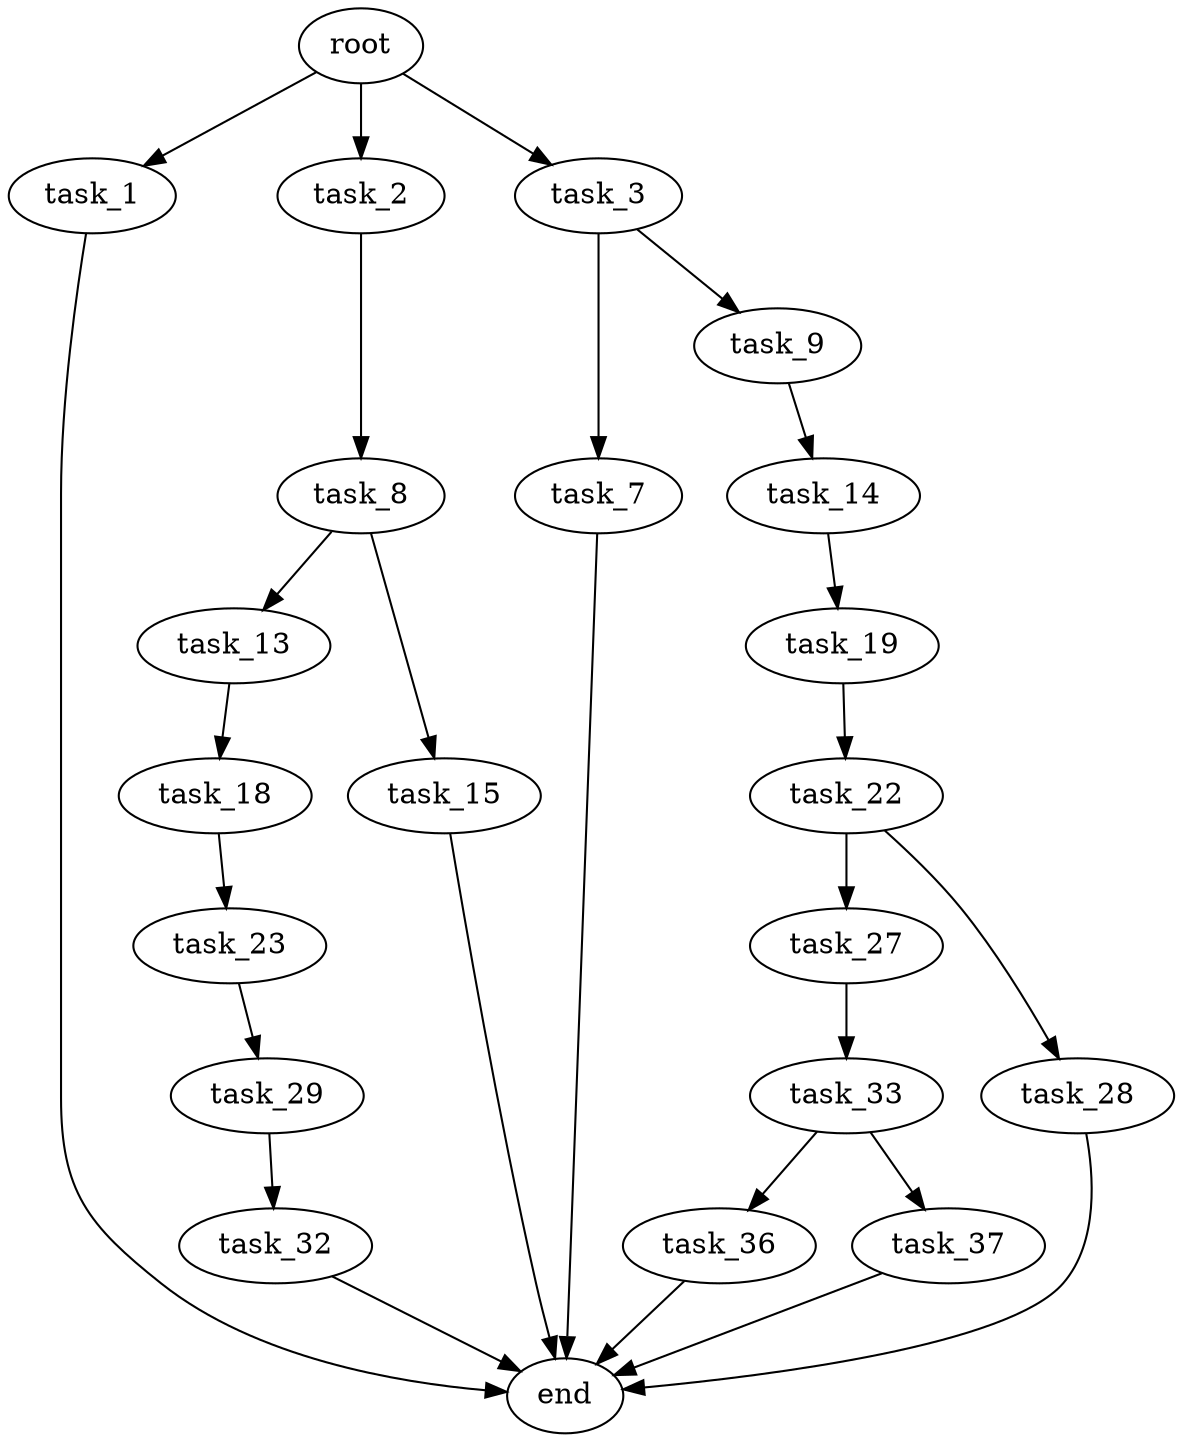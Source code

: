 digraph G {
  root [size="0.000000"];
  task_1 [size="28991029248.000000"];
  task_2 [size="5636929676.000000"];
  task_3 [size="1308910623.000000"];
  task_7 [size="7102659200.000000"];
  task_8 [size="231928233984.000000"];
  task_9 [size="663711609164.000000"];
  task_13 [size="1073741824000.000000"];
  task_14 [size="72212142000.000000"];
  task_15 [size="1073741824000.000000"];
  task_18 [size="32373060861.000000"];
  task_19 [size="2353428840.000000"];
  task_22 [size="77969436340.000000"];
  task_23 [size="231928233984.000000"];
  task_27 [size="1114319248180.000000"];
  task_28 [size="514829511364.000000"];
  task_29 [size="40241731859.000000"];
  task_32 [size="10481786151.000000"];
  task_33 [size="48453913800.000000"];
  task_36 [size="1814140188.000000"];
  task_37 [size="35527295979.000000"];
  end [size="0.000000"];

  root -> task_1 [size="1.000000"];
  root -> task_2 [size="1.000000"];
  root -> task_3 [size="1.000000"];
  task_1 -> end [size="1.000000"];
  task_2 -> task_8 [size="411041792.000000"];
  task_3 -> task_7 [size="134217728.000000"];
  task_3 -> task_9 [size="134217728.000000"];
  task_7 -> end [size="1.000000"];
  task_8 -> task_13 [size="301989888.000000"];
  task_8 -> task_15 [size="301989888.000000"];
  task_9 -> task_14 [size="838860800.000000"];
  task_13 -> task_18 [size="838860800.000000"];
  task_14 -> task_19 [size="134217728.000000"];
  task_15 -> end [size="1.000000"];
  task_18 -> task_23 [size="536870912.000000"];
  task_19 -> task_22 [size="75497472.000000"];
  task_22 -> task_27 [size="75497472.000000"];
  task_22 -> task_28 [size="75497472.000000"];
  task_23 -> task_29 [size="301989888.000000"];
  task_27 -> task_33 [size="679477248.000000"];
  task_28 -> end [size="1.000000"];
  task_29 -> task_32 [size="838860800.000000"];
  task_32 -> end [size="1.000000"];
  task_33 -> task_36 [size="838860800.000000"];
  task_33 -> task_37 [size="838860800.000000"];
  task_36 -> end [size="1.000000"];
  task_37 -> end [size="1.000000"];
}
